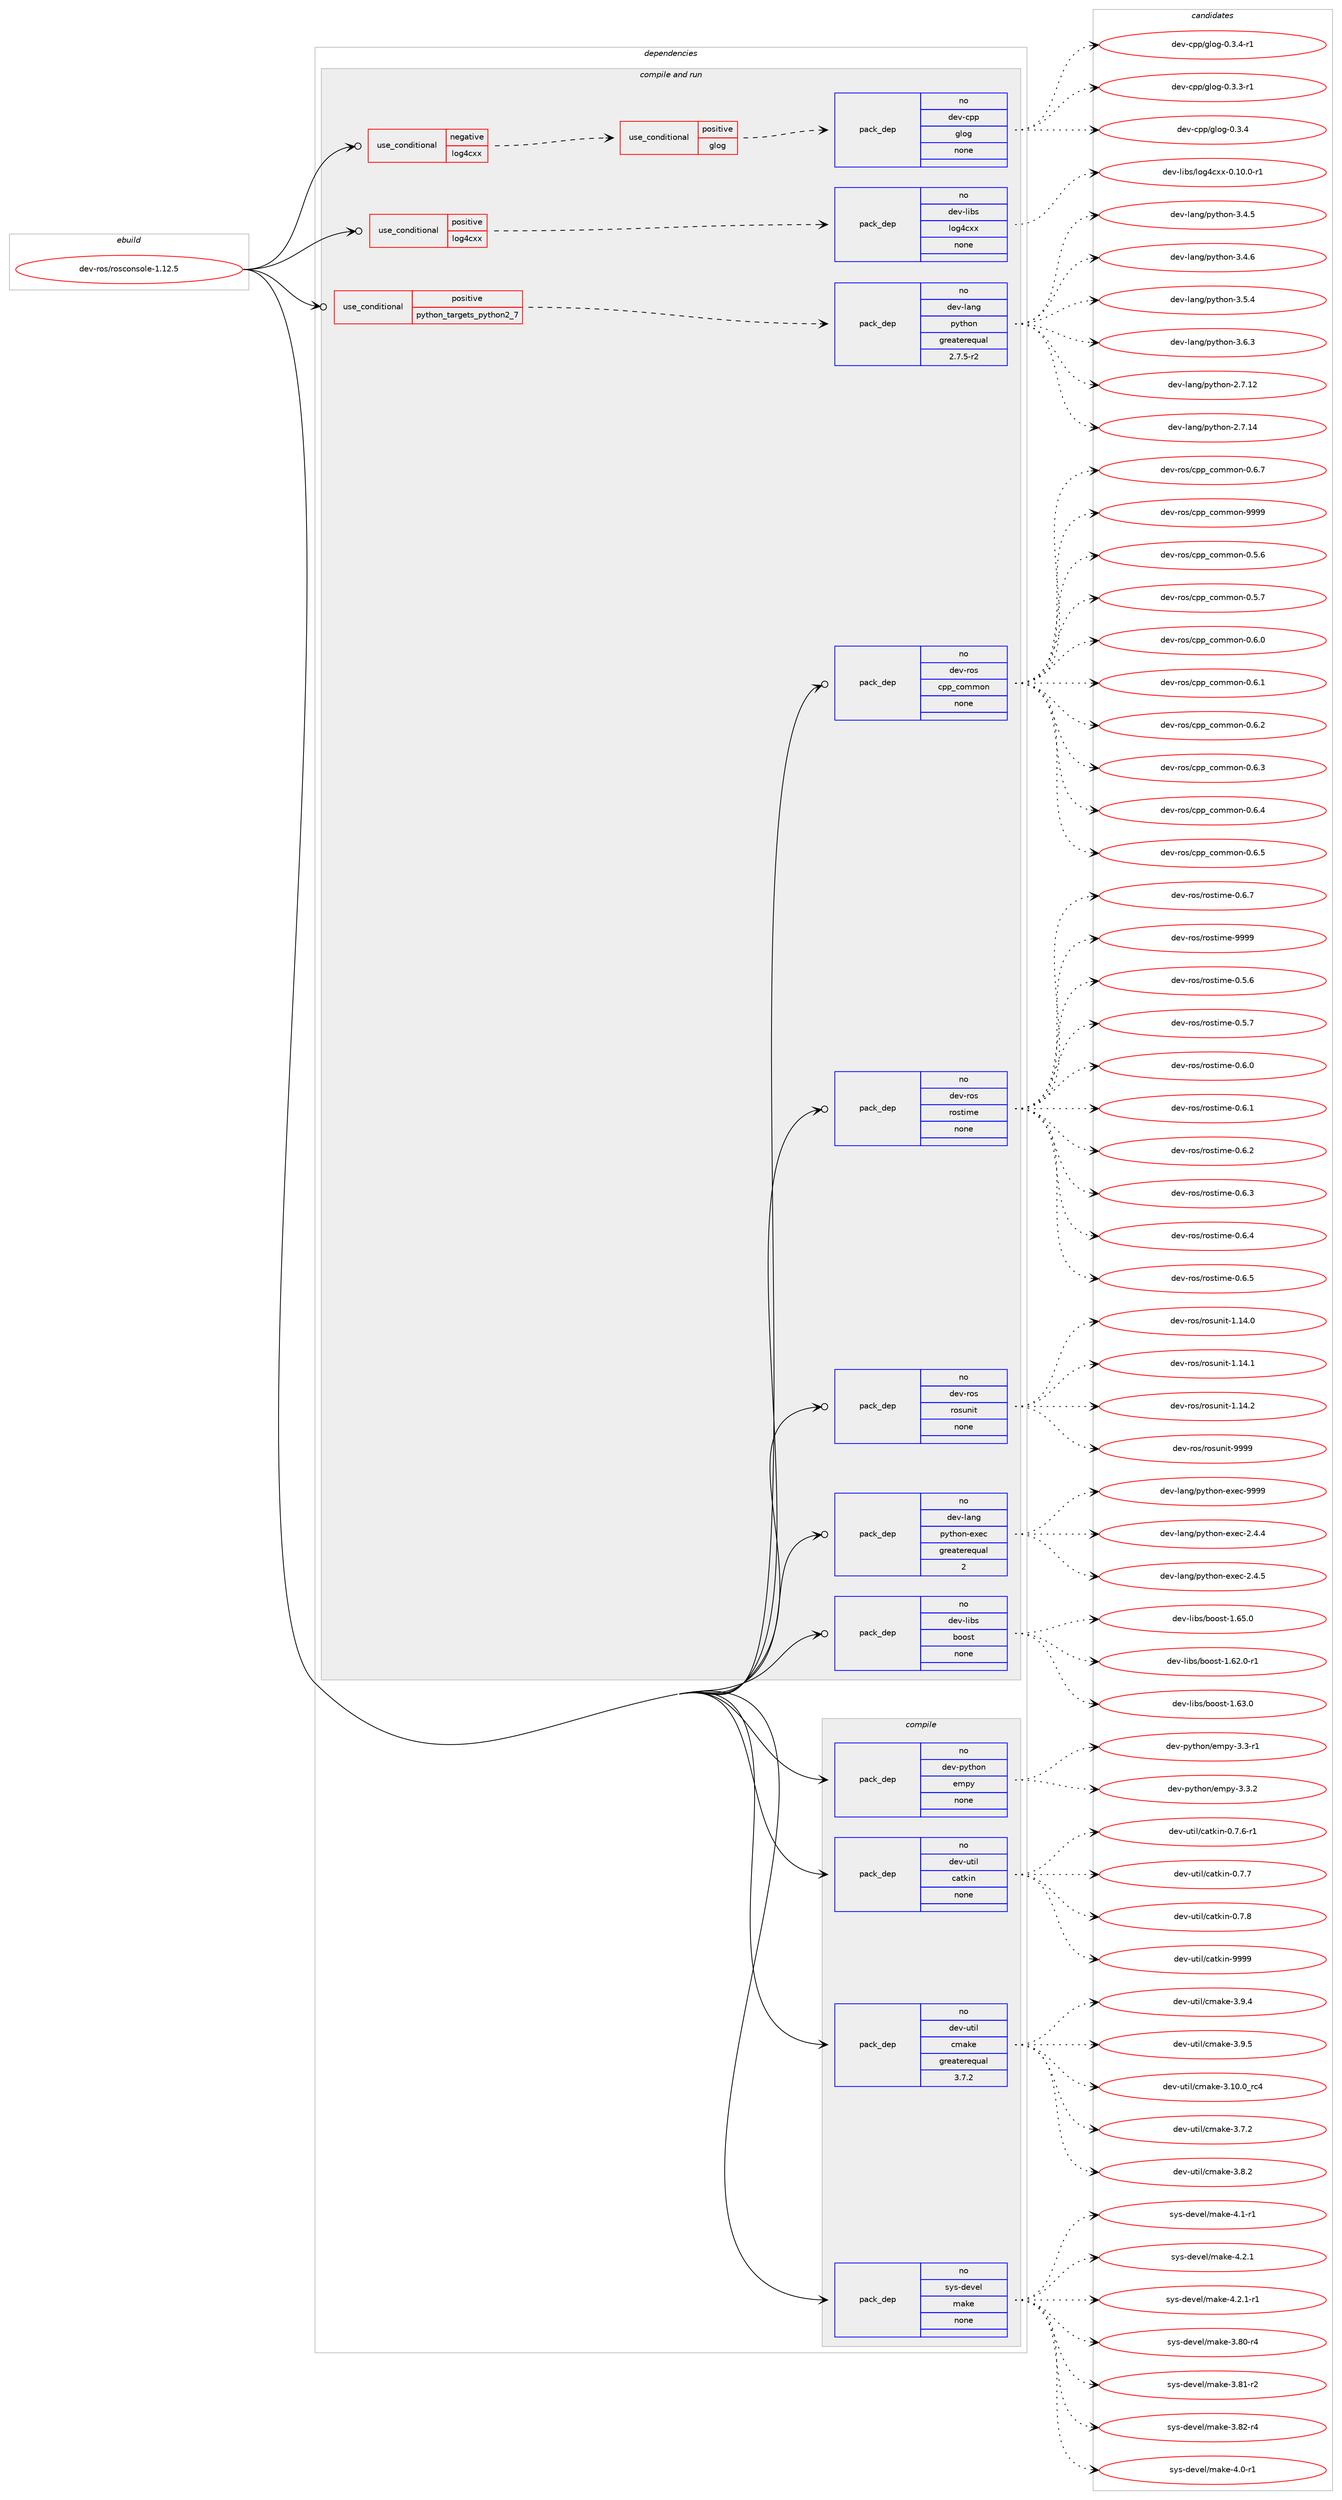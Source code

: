 digraph prolog {

# *************
# Graph options
# *************

newrank=true;
concentrate=true;
compound=true;
graph [rankdir=LR,fontname=Helvetica,fontsize=10,ranksep=1.5];#, ranksep=2.5, nodesep=0.2];
edge  [arrowhead=vee];
node  [fontname=Helvetica,fontsize=10];

# **********
# The ebuild
# **********

subgraph cluster_leftcol {
color=gray;
rank=same;
label=<<i>ebuild</i>>;
id [label="dev-ros/rosconsole-1.12.5", color=red, width=4, href="../dev-ros/rosconsole-1.12.5.svg"];
}

# ****************
# The dependencies
# ****************

subgraph cluster_midcol {
color=gray;
label=<<i>dependencies</i>>;
subgraph cluster_compile {
fillcolor="#eeeeee";
style=filled;
label=<<i>compile</i>>;
subgraph pack158507 {
dependency208981 [label=<<TABLE BORDER="0" CELLBORDER="1" CELLSPACING="0" CELLPADDING="4" WIDTH="220"><TR><TD ROWSPAN="6" CELLPADDING="30">pack_dep</TD></TR><TR><TD WIDTH="110">no</TD></TR><TR><TD>dev-python</TD></TR><TR><TD>empy</TD></TR><TR><TD>none</TD></TR><TR><TD></TD></TR></TABLE>>, shape=none, color=blue];
}
id:e -> dependency208981:w [weight=20,style="solid",arrowhead="vee"];
subgraph pack158508 {
dependency208982 [label=<<TABLE BORDER="0" CELLBORDER="1" CELLSPACING="0" CELLPADDING="4" WIDTH="220"><TR><TD ROWSPAN="6" CELLPADDING="30">pack_dep</TD></TR><TR><TD WIDTH="110">no</TD></TR><TR><TD>dev-util</TD></TR><TR><TD>catkin</TD></TR><TR><TD>none</TD></TR><TR><TD></TD></TR></TABLE>>, shape=none, color=blue];
}
id:e -> dependency208982:w [weight=20,style="solid",arrowhead="vee"];
subgraph pack158509 {
dependency208983 [label=<<TABLE BORDER="0" CELLBORDER="1" CELLSPACING="0" CELLPADDING="4" WIDTH="220"><TR><TD ROWSPAN="6" CELLPADDING="30">pack_dep</TD></TR><TR><TD WIDTH="110">no</TD></TR><TR><TD>dev-util</TD></TR><TR><TD>cmake</TD></TR><TR><TD>greaterequal</TD></TR><TR><TD>3.7.2</TD></TR></TABLE>>, shape=none, color=blue];
}
id:e -> dependency208983:w [weight=20,style="solid",arrowhead="vee"];
subgraph pack158510 {
dependency208984 [label=<<TABLE BORDER="0" CELLBORDER="1" CELLSPACING="0" CELLPADDING="4" WIDTH="220"><TR><TD ROWSPAN="6" CELLPADDING="30">pack_dep</TD></TR><TR><TD WIDTH="110">no</TD></TR><TR><TD>sys-devel</TD></TR><TR><TD>make</TD></TR><TR><TD>none</TD></TR><TR><TD></TD></TR></TABLE>>, shape=none, color=blue];
}
id:e -> dependency208984:w [weight=20,style="solid",arrowhead="vee"];
}
subgraph cluster_compileandrun {
fillcolor="#eeeeee";
style=filled;
label=<<i>compile and run</i>>;
subgraph cond46487 {
dependency208985 [label=<<TABLE BORDER="0" CELLBORDER="1" CELLSPACING="0" CELLPADDING="4"><TR><TD ROWSPAN="3" CELLPADDING="10">use_conditional</TD></TR><TR><TD>negative</TD></TR><TR><TD>log4cxx</TD></TR></TABLE>>, shape=none, color=red];
subgraph cond46488 {
dependency208986 [label=<<TABLE BORDER="0" CELLBORDER="1" CELLSPACING="0" CELLPADDING="4"><TR><TD ROWSPAN="3" CELLPADDING="10">use_conditional</TD></TR><TR><TD>positive</TD></TR><TR><TD>glog</TD></TR></TABLE>>, shape=none, color=red];
subgraph pack158511 {
dependency208987 [label=<<TABLE BORDER="0" CELLBORDER="1" CELLSPACING="0" CELLPADDING="4" WIDTH="220"><TR><TD ROWSPAN="6" CELLPADDING="30">pack_dep</TD></TR><TR><TD WIDTH="110">no</TD></TR><TR><TD>dev-cpp</TD></TR><TR><TD>glog</TD></TR><TR><TD>none</TD></TR><TR><TD></TD></TR></TABLE>>, shape=none, color=blue];
}
dependency208986:e -> dependency208987:w [weight=20,style="dashed",arrowhead="vee"];
}
dependency208985:e -> dependency208986:w [weight=20,style="dashed",arrowhead="vee"];
}
id:e -> dependency208985:w [weight=20,style="solid",arrowhead="odotvee"];
subgraph cond46489 {
dependency208988 [label=<<TABLE BORDER="0" CELLBORDER="1" CELLSPACING="0" CELLPADDING="4"><TR><TD ROWSPAN="3" CELLPADDING="10">use_conditional</TD></TR><TR><TD>positive</TD></TR><TR><TD>log4cxx</TD></TR></TABLE>>, shape=none, color=red];
subgraph pack158512 {
dependency208989 [label=<<TABLE BORDER="0" CELLBORDER="1" CELLSPACING="0" CELLPADDING="4" WIDTH="220"><TR><TD ROWSPAN="6" CELLPADDING="30">pack_dep</TD></TR><TR><TD WIDTH="110">no</TD></TR><TR><TD>dev-libs</TD></TR><TR><TD>log4cxx</TD></TR><TR><TD>none</TD></TR><TR><TD></TD></TR></TABLE>>, shape=none, color=blue];
}
dependency208988:e -> dependency208989:w [weight=20,style="dashed",arrowhead="vee"];
}
id:e -> dependency208988:w [weight=20,style="solid",arrowhead="odotvee"];
subgraph cond46490 {
dependency208990 [label=<<TABLE BORDER="0" CELLBORDER="1" CELLSPACING="0" CELLPADDING="4"><TR><TD ROWSPAN="3" CELLPADDING="10">use_conditional</TD></TR><TR><TD>positive</TD></TR><TR><TD>python_targets_python2_7</TD></TR></TABLE>>, shape=none, color=red];
subgraph pack158513 {
dependency208991 [label=<<TABLE BORDER="0" CELLBORDER="1" CELLSPACING="0" CELLPADDING="4" WIDTH="220"><TR><TD ROWSPAN="6" CELLPADDING="30">pack_dep</TD></TR><TR><TD WIDTH="110">no</TD></TR><TR><TD>dev-lang</TD></TR><TR><TD>python</TD></TR><TR><TD>greaterequal</TD></TR><TR><TD>2.7.5-r2</TD></TR></TABLE>>, shape=none, color=blue];
}
dependency208990:e -> dependency208991:w [weight=20,style="dashed",arrowhead="vee"];
}
id:e -> dependency208990:w [weight=20,style="solid",arrowhead="odotvee"];
subgraph pack158514 {
dependency208992 [label=<<TABLE BORDER="0" CELLBORDER="1" CELLSPACING="0" CELLPADDING="4" WIDTH="220"><TR><TD ROWSPAN="6" CELLPADDING="30">pack_dep</TD></TR><TR><TD WIDTH="110">no</TD></TR><TR><TD>dev-lang</TD></TR><TR><TD>python-exec</TD></TR><TR><TD>greaterequal</TD></TR><TR><TD>2</TD></TR></TABLE>>, shape=none, color=blue];
}
id:e -> dependency208992:w [weight=20,style="solid",arrowhead="odotvee"];
subgraph pack158515 {
dependency208993 [label=<<TABLE BORDER="0" CELLBORDER="1" CELLSPACING="0" CELLPADDING="4" WIDTH="220"><TR><TD ROWSPAN="6" CELLPADDING="30">pack_dep</TD></TR><TR><TD WIDTH="110">no</TD></TR><TR><TD>dev-libs</TD></TR><TR><TD>boost</TD></TR><TR><TD>none</TD></TR><TR><TD></TD></TR></TABLE>>, shape=none, color=blue];
}
id:e -> dependency208993:w [weight=20,style="solid",arrowhead="odotvee"];
subgraph pack158516 {
dependency208994 [label=<<TABLE BORDER="0" CELLBORDER="1" CELLSPACING="0" CELLPADDING="4" WIDTH="220"><TR><TD ROWSPAN="6" CELLPADDING="30">pack_dep</TD></TR><TR><TD WIDTH="110">no</TD></TR><TR><TD>dev-ros</TD></TR><TR><TD>cpp_common</TD></TR><TR><TD>none</TD></TR><TR><TD></TD></TR></TABLE>>, shape=none, color=blue];
}
id:e -> dependency208994:w [weight=20,style="solid",arrowhead="odotvee"];
subgraph pack158517 {
dependency208995 [label=<<TABLE BORDER="0" CELLBORDER="1" CELLSPACING="0" CELLPADDING="4" WIDTH="220"><TR><TD ROWSPAN="6" CELLPADDING="30">pack_dep</TD></TR><TR><TD WIDTH="110">no</TD></TR><TR><TD>dev-ros</TD></TR><TR><TD>rostime</TD></TR><TR><TD>none</TD></TR><TR><TD></TD></TR></TABLE>>, shape=none, color=blue];
}
id:e -> dependency208995:w [weight=20,style="solid",arrowhead="odotvee"];
subgraph pack158518 {
dependency208996 [label=<<TABLE BORDER="0" CELLBORDER="1" CELLSPACING="0" CELLPADDING="4" WIDTH="220"><TR><TD ROWSPAN="6" CELLPADDING="30">pack_dep</TD></TR><TR><TD WIDTH="110">no</TD></TR><TR><TD>dev-ros</TD></TR><TR><TD>rosunit</TD></TR><TR><TD>none</TD></TR><TR><TD></TD></TR></TABLE>>, shape=none, color=blue];
}
id:e -> dependency208996:w [weight=20,style="solid",arrowhead="odotvee"];
}
subgraph cluster_run {
fillcolor="#eeeeee";
style=filled;
label=<<i>run</i>>;
}
}

# **************
# The candidates
# **************

subgraph cluster_choices {
rank=same;
color=gray;
label=<<i>candidates</i>>;

subgraph choice158507 {
color=black;
nodesep=1;
choice1001011184511212111610411111047101109112121455146514511449 [label="dev-python/empy-3.3-r1", color=red, width=4,href="../dev-python/empy-3.3-r1.svg"];
choice1001011184511212111610411111047101109112121455146514650 [label="dev-python/empy-3.3.2", color=red, width=4,href="../dev-python/empy-3.3.2.svg"];
dependency208981:e -> choice1001011184511212111610411111047101109112121455146514511449:w [style=dotted,weight="100"];
dependency208981:e -> choice1001011184511212111610411111047101109112121455146514650:w [style=dotted,weight="100"];
}
subgraph choice158508 {
color=black;
nodesep=1;
choice100101118451171161051084799971161071051104548465546544511449 [label="dev-util/catkin-0.7.6-r1", color=red, width=4,href="../dev-util/catkin-0.7.6-r1.svg"];
choice10010111845117116105108479997116107105110454846554655 [label="dev-util/catkin-0.7.7", color=red, width=4,href="../dev-util/catkin-0.7.7.svg"];
choice10010111845117116105108479997116107105110454846554656 [label="dev-util/catkin-0.7.8", color=red, width=4,href="../dev-util/catkin-0.7.8.svg"];
choice100101118451171161051084799971161071051104557575757 [label="dev-util/catkin-9999", color=red, width=4,href="../dev-util/catkin-9999.svg"];
dependency208982:e -> choice100101118451171161051084799971161071051104548465546544511449:w [style=dotted,weight="100"];
dependency208982:e -> choice10010111845117116105108479997116107105110454846554655:w [style=dotted,weight="100"];
dependency208982:e -> choice10010111845117116105108479997116107105110454846554656:w [style=dotted,weight="100"];
dependency208982:e -> choice100101118451171161051084799971161071051104557575757:w [style=dotted,weight="100"];
}
subgraph choice158509 {
color=black;
nodesep=1;
choice1001011184511711610510847991099710710145514649484648951149952 [label="dev-util/cmake-3.10.0_rc4", color=red, width=4,href="../dev-util/cmake-3.10.0_rc4.svg"];
choice10010111845117116105108479910997107101455146554650 [label="dev-util/cmake-3.7.2", color=red, width=4,href="../dev-util/cmake-3.7.2.svg"];
choice10010111845117116105108479910997107101455146564650 [label="dev-util/cmake-3.8.2", color=red, width=4,href="../dev-util/cmake-3.8.2.svg"];
choice10010111845117116105108479910997107101455146574652 [label="dev-util/cmake-3.9.4", color=red, width=4,href="../dev-util/cmake-3.9.4.svg"];
choice10010111845117116105108479910997107101455146574653 [label="dev-util/cmake-3.9.5", color=red, width=4,href="../dev-util/cmake-3.9.5.svg"];
dependency208983:e -> choice1001011184511711610510847991099710710145514649484648951149952:w [style=dotted,weight="100"];
dependency208983:e -> choice10010111845117116105108479910997107101455146554650:w [style=dotted,weight="100"];
dependency208983:e -> choice10010111845117116105108479910997107101455146564650:w [style=dotted,weight="100"];
dependency208983:e -> choice10010111845117116105108479910997107101455146574652:w [style=dotted,weight="100"];
dependency208983:e -> choice10010111845117116105108479910997107101455146574653:w [style=dotted,weight="100"];
}
subgraph choice158510 {
color=black;
nodesep=1;
choice11512111545100101118101108471099710710145514656484511452 [label="sys-devel/make-3.80-r4", color=red, width=4,href="../sys-devel/make-3.80-r4.svg"];
choice11512111545100101118101108471099710710145514656494511450 [label="sys-devel/make-3.81-r2", color=red, width=4,href="../sys-devel/make-3.81-r2.svg"];
choice11512111545100101118101108471099710710145514656504511452 [label="sys-devel/make-3.82-r4", color=red, width=4,href="../sys-devel/make-3.82-r4.svg"];
choice115121115451001011181011084710997107101455246484511449 [label="sys-devel/make-4.0-r1", color=red, width=4,href="../sys-devel/make-4.0-r1.svg"];
choice115121115451001011181011084710997107101455246494511449 [label="sys-devel/make-4.1-r1", color=red, width=4,href="../sys-devel/make-4.1-r1.svg"];
choice115121115451001011181011084710997107101455246504649 [label="sys-devel/make-4.2.1", color=red, width=4,href="../sys-devel/make-4.2.1.svg"];
choice1151211154510010111810110847109971071014552465046494511449 [label="sys-devel/make-4.2.1-r1", color=red, width=4,href="../sys-devel/make-4.2.1-r1.svg"];
dependency208984:e -> choice11512111545100101118101108471099710710145514656484511452:w [style=dotted,weight="100"];
dependency208984:e -> choice11512111545100101118101108471099710710145514656494511450:w [style=dotted,weight="100"];
dependency208984:e -> choice11512111545100101118101108471099710710145514656504511452:w [style=dotted,weight="100"];
dependency208984:e -> choice115121115451001011181011084710997107101455246484511449:w [style=dotted,weight="100"];
dependency208984:e -> choice115121115451001011181011084710997107101455246494511449:w [style=dotted,weight="100"];
dependency208984:e -> choice115121115451001011181011084710997107101455246504649:w [style=dotted,weight="100"];
dependency208984:e -> choice1151211154510010111810110847109971071014552465046494511449:w [style=dotted,weight="100"];
}
subgraph choice158511 {
color=black;
nodesep=1;
choice1001011184599112112471031081111034548465146514511449 [label="dev-cpp/glog-0.3.3-r1", color=red, width=4,href="../dev-cpp/glog-0.3.3-r1.svg"];
choice100101118459911211247103108111103454846514652 [label="dev-cpp/glog-0.3.4", color=red, width=4,href="../dev-cpp/glog-0.3.4.svg"];
choice1001011184599112112471031081111034548465146524511449 [label="dev-cpp/glog-0.3.4-r1", color=red, width=4,href="../dev-cpp/glog-0.3.4-r1.svg"];
dependency208987:e -> choice1001011184599112112471031081111034548465146514511449:w [style=dotted,weight="100"];
dependency208987:e -> choice100101118459911211247103108111103454846514652:w [style=dotted,weight="100"];
dependency208987:e -> choice1001011184599112112471031081111034548465146524511449:w [style=dotted,weight="100"];
}
subgraph choice158512 {
color=black;
nodesep=1;
choice1001011184510810598115471081111035299120120454846494846484511449 [label="dev-libs/log4cxx-0.10.0-r1", color=red, width=4,href="../dev-libs/log4cxx-0.10.0-r1.svg"];
dependency208989:e -> choice1001011184510810598115471081111035299120120454846494846484511449:w [style=dotted,weight="100"];
}
subgraph choice158513 {
color=black;
nodesep=1;
choice10010111845108971101034711212111610411111045504655464950 [label="dev-lang/python-2.7.12", color=red, width=4,href="../dev-lang/python-2.7.12.svg"];
choice10010111845108971101034711212111610411111045504655464952 [label="dev-lang/python-2.7.14", color=red, width=4,href="../dev-lang/python-2.7.14.svg"];
choice100101118451089711010347112121116104111110455146524653 [label="dev-lang/python-3.4.5", color=red, width=4,href="../dev-lang/python-3.4.5.svg"];
choice100101118451089711010347112121116104111110455146524654 [label="dev-lang/python-3.4.6", color=red, width=4,href="../dev-lang/python-3.4.6.svg"];
choice100101118451089711010347112121116104111110455146534652 [label="dev-lang/python-3.5.4", color=red, width=4,href="../dev-lang/python-3.5.4.svg"];
choice100101118451089711010347112121116104111110455146544651 [label="dev-lang/python-3.6.3", color=red, width=4,href="../dev-lang/python-3.6.3.svg"];
dependency208991:e -> choice10010111845108971101034711212111610411111045504655464950:w [style=dotted,weight="100"];
dependency208991:e -> choice10010111845108971101034711212111610411111045504655464952:w [style=dotted,weight="100"];
dependency208991:e -> choice100101118451089711010347112121116104111110455146524653:w [style=dotted,weight="100"];
dependency208991:e -> choice100101118451089711010347112121116104111110455146524654:w [style=dotted,weight="100"];
dependency208991:e -> choice100101118451089711010347112121116104111110455146534652:w [style=dotted,weight="100"];
dependency208991:e -> choice100101118451089711010347112121116104111110455146544651:w [style=dotted,weight="100"];
}
subgraph choice158514 {
color=black;
nodesep=1;
choice1001011184510897110103471121211161041111104510112010199455046524652 [label="dev-lang/python-exec-2.4.4", color=red, width=4,href="../dev-lang/python-exec-2.4.4.svg"];
choice1001011184510897110103471121211161041111104510112010199455046524653 [label="dev-lang/python-exec-2.4.5", color=red, width=4,href="../dev-lang/python-exec-2.4.5.svg"];
choice10010111845108971101034711212111610411111045101120101994557575757 [label="dev-lang/python-exec-9999", color=red, width=4,href="../dev-lang/python-exec-9999.svg"];
dependency208992:e -> choice1001011184510897110103471121211161041111104510112010199455046524652:w [style=dotted,weight="100"];
dependency208992:e -> choice1001011184510897110103471121211161041111104510112010199455046524653:w [style=dotted,weight="100"];
dependency208992:e -> choice10010111845108971101034711212111610411111045101120101994557575757:w [style=dotted,weight="100"];
}
subgraph choice158515 {
color=black;
nodesep=1;
choice10010111845108105981154798111111115116454946545046484511449 [label="dev-libs/boost-1.62.0-r1", color=red, width=4,href="../dev-libs/boost-1.62.0-r1.svg"];
choice1001011184510810598115479811111111511645494654514648 [label="dev-libs/boost-1.63.0", color=red, width=4,href="../dev-libs/boost-1.63.0.svg"];
choice1001011184510810598115479811111111511645494654534648 [label="dev-libs/boost-1.65.0", color=red, width=4,href="../dev-libs/boost-1.65.0.svg"];
dependency208993:e -> choice10010111845108105981154798111111115116454946545046484511449:w [style=dotted,weight="100"];
dependency208993:e -> choice1001011184510810598115479811111111511645494654514648:w [style=dotted,weight="100"];
dependency208993:e -> choice1001011184510810598115479811111111511645494654534648:w [style=dotted,weight="100"];
}
subgraph choice158516 {
color=black;
nodesep=1;
choice1001011184511411111547991121129599111109109111110454846534654 [label="dev-ros/cpp_common-0.5.6", color=red, width=4,href="../dev-ros/cpp_common-0.5.6.svg"];
choice1001011184511411111547991121129599111109109111110454846534655 [label="dev-ros/cpp_common-0.5.7", color=red, width=4,href="../dev-ros/cpp_common-0.5.7.svg"];
choice1001011184511411111547991121129599111109109111110454846544648 [label="dev-ros/cpp_common-0.6.0", color=red, width=4,href="../dev-ros/cpp_common-0.6.0.svg"];
choice1001011184511411111547991121129599111109109111110454846544649 [label="dev-ros/cpp_common-0.6.1", color=red, width=4,href="../dev-ros/cpp_common-0.6.1.svg"];
choice1001011184511411111547991121129599111109109111110454846544650 [label="dev-ros/cpp_common-0.6.2", color=red, width=4,href="../dev-ros/cpp_common-0.6.2.svg"];
choice1001011184511411111547991121129599111109109111110454846544651 [label="dev-ros/cpp_common-0.6.3", color=red, width=4,href="../dev-ros/cpp_common-0.6.3.svg"];
choice1001011184511411111547991121129599111109109111110454846544652 [label="dev-ros/cpp_common-0.6.4", color=red, width=4,href="../dev-ros/cpp_common-0.6.4.svg"];
choice1001011184511411111547991121129599111109109111110454846544653 [label="dev-ros/cpp_common-0.6.5", color=red, width=4,href="../dev-ros/cpp_common-0.6.5.svg"];
choice1001011184511411111547991121129599111109109111110454846544655 [label="dev-ros/cpp_common-0.6.7", color=red, width=4,href="../dev-ros/cpp_common-0.6.7.svg"];
choice10010111845114111115479911211295991111091091111104557575757 [label="dev-ros/cpp_common-9999", color=red, width=4,href="../dev-ros/cpp_common-9999.svg"];
dependency208994:e -> choice1001011184511411111547991121129599111109109111110454846534654:w [style=dotted,weight="100"];
dependency208994:e -> choice1001011184511411111547991121129599111109109111110454846534655:w [style=dotted,weight="100"];
dependency208994:e -> choice1001011184511411111547991121129599111109109111110454846544648:w [style=dotted,weight="100"];
dependency208994:e -> choice1001011184511411111547991121129599111109109111110454846544649:w [style=dotted,weight="100"];
dependency208994:e -> choice1001011184511411111547991121129599111109109111110454846544650:w [style=dotted,weight="100"];
dependency208994:e -> choice1001011184511411111547991121129599111109109111110454846544651:w [style=dotted,weight="100"];
dependency208994:e -> choice1001011184511411111547991121129599111109109111110454846544652:w [style=dotted,weight="100"];
dependency208994:e -> choice1001011184511411111547991121129599111109109111110454846544653:w [style=dotted,weight="100"];
dependency208994:e -> choice1001011184511411111547991121129599111109109111110454846544655:w [style=dotted,weight="100"];
dependency208994:e -> choice10010111845114111115479911211295991111091091111104557575757:w [style=dotted,weight="100"];
}
subgraph choice158517 {
color=black;
nodesep=1;
choice1001011184511411111547114111115116105109101454846534654 [label="dev-ros/rostime-0.5.6", color=red, width=4,href="../dev-ros/rostime-0.5.6.svg"];
choice1001011184511411111547114111115116105109101454846534655 [label="dev-ros/rostime-0.5.7", color=red, width=4,href="../dev-ros/rostime-0.5.7.svg"];
choice1001011184511411111547114111115116105109101454846544648 [label="dev-ros/rostime-0.6.0", color=red, width=4,href="../dev-ros/rostime-0.6.0.svg"];
choice1001011184511411111547114111115116105109101454846544649 [label="dev-ros/rostime-0.6.1", color=red, width=4,href="../dev-ros/rostime-0.6.1.svg"];
choice1001011184511411111547114111115116105109101454846544650 [label="dev-ros/rostime-0.6.2", color=red, width=4,href="../dev-ros/rostime-0.6.2.svg"];
choice1001011184511411111547114111115116105109101454846544651 [label="dev-ros/rostime-0.6.3", color=red, width=4,href="../dev-ros/rostime-0.6.3.svg"];
choice1001011184511411111547114111115116105109101454846544652 [label="dev-ros/rostime-0.6.4", color=red, width=4,href="../dev-ros/rostime-0.6.4.svg"];
choice1001011184511411111547114111115116105109101454846544653 [label="dev-ros/rostime-0.6.5", color=red, width=4,href="../dev-ros/rostime-0.6.5.svg"];
choice1001011184511411111547114111115116105109101454846544655 [label="dev-ros/rostime-0.6.7", color=red, width=4,href="../dev-ros/rostime-0.6.7.svg"];
choice10010111845114111115471141111151161051091014557575757 [label="dev-ros/rostime-9999", color=red, width=4,href="../dev-ros/rostime-9999.svg"];
dependency208995:e -> choice1001011184511411111547114111115116105109101454846534654:w [style=dotted,weight="100"];
dependency208995:e -> choice1001011184511411111547114111115116105109101454846534655:w [style=dotted,weight="100"];
dependency208995:e -> choice1001011184511411111547114111115116105109101454846544648:w [style=dotted,weight="100"];
dependency208995:e -> choice1001011184511411111547114111115116105109101454846544649:w [style=dotted,weight="100"];
dependency208995:e -> choice1001011184511411111547114111115116105109101454846544650:w [style=dotted,weight="100"];
dependency208995:e -> choice1001011184511411111547114111115116105109101454846544651:w [style=dotted,weight="100"];
dependency208995:e -> choice1001011184511411111547114111115116105109101454846544652:w [style=dotted,weight="100"];
dependency208995:e -> choice1001011184511411111547114111115116105109101454846544653:w [style=dotted,weight="100"];
dependency208995:e -> choice1001011184511411111547114111115116105109101454846544655:w [style=dotted,weight="100"];
dependency208995:e -> choice10010111845114111115471141111151161051091014557575757:w [style=dotted,weight="100"];
}
subgraph choice158518 {
color=black;
nodesep=1;
choice100101118451141111154711411111511711010511645494649524648 [label="dev-ros/rosunit-1.14.0", color=red, width=4,href="../dev-ros/rosunit-1.14.0.svg"];
choice100101118451141111154711411111511711010511645494649524649 [label="dev-ros/rosunit-1.14.1", color=red, width=4,href="../dev-ros/rosunit-1.14.1.svg"];
choice100101118451141111154711411111511711010511645494649524650 [label="dev-ros/rosunit-1.14.2", color=red, width=4,href="../dev-ros/rosunit-1.14.2.svg"];
choice10010111845114111115471141111151171101051164557575757 [label="dev-ros/rosunit-9999", color=red, width=4,href="../dev-ros/rosunit-9999.svg"];
dependency208996:e -> choice100101118451141111154711411111511711010511645494649524648:w [style=dotted,weight="100"];
dependency208996:e -> choice100101118451141111154711411111511711010511645494649524649:w [style=dotted,weight="100"];
dependency208996:e -> choice100101118451141111154711411111511711010511645494649524650:w [style=dotted,weight="100"];
dependency208996:e -> choice10010111845114111115471141111151171101051164557575757:w [style=dotted,weight="100"];
}
}

}
